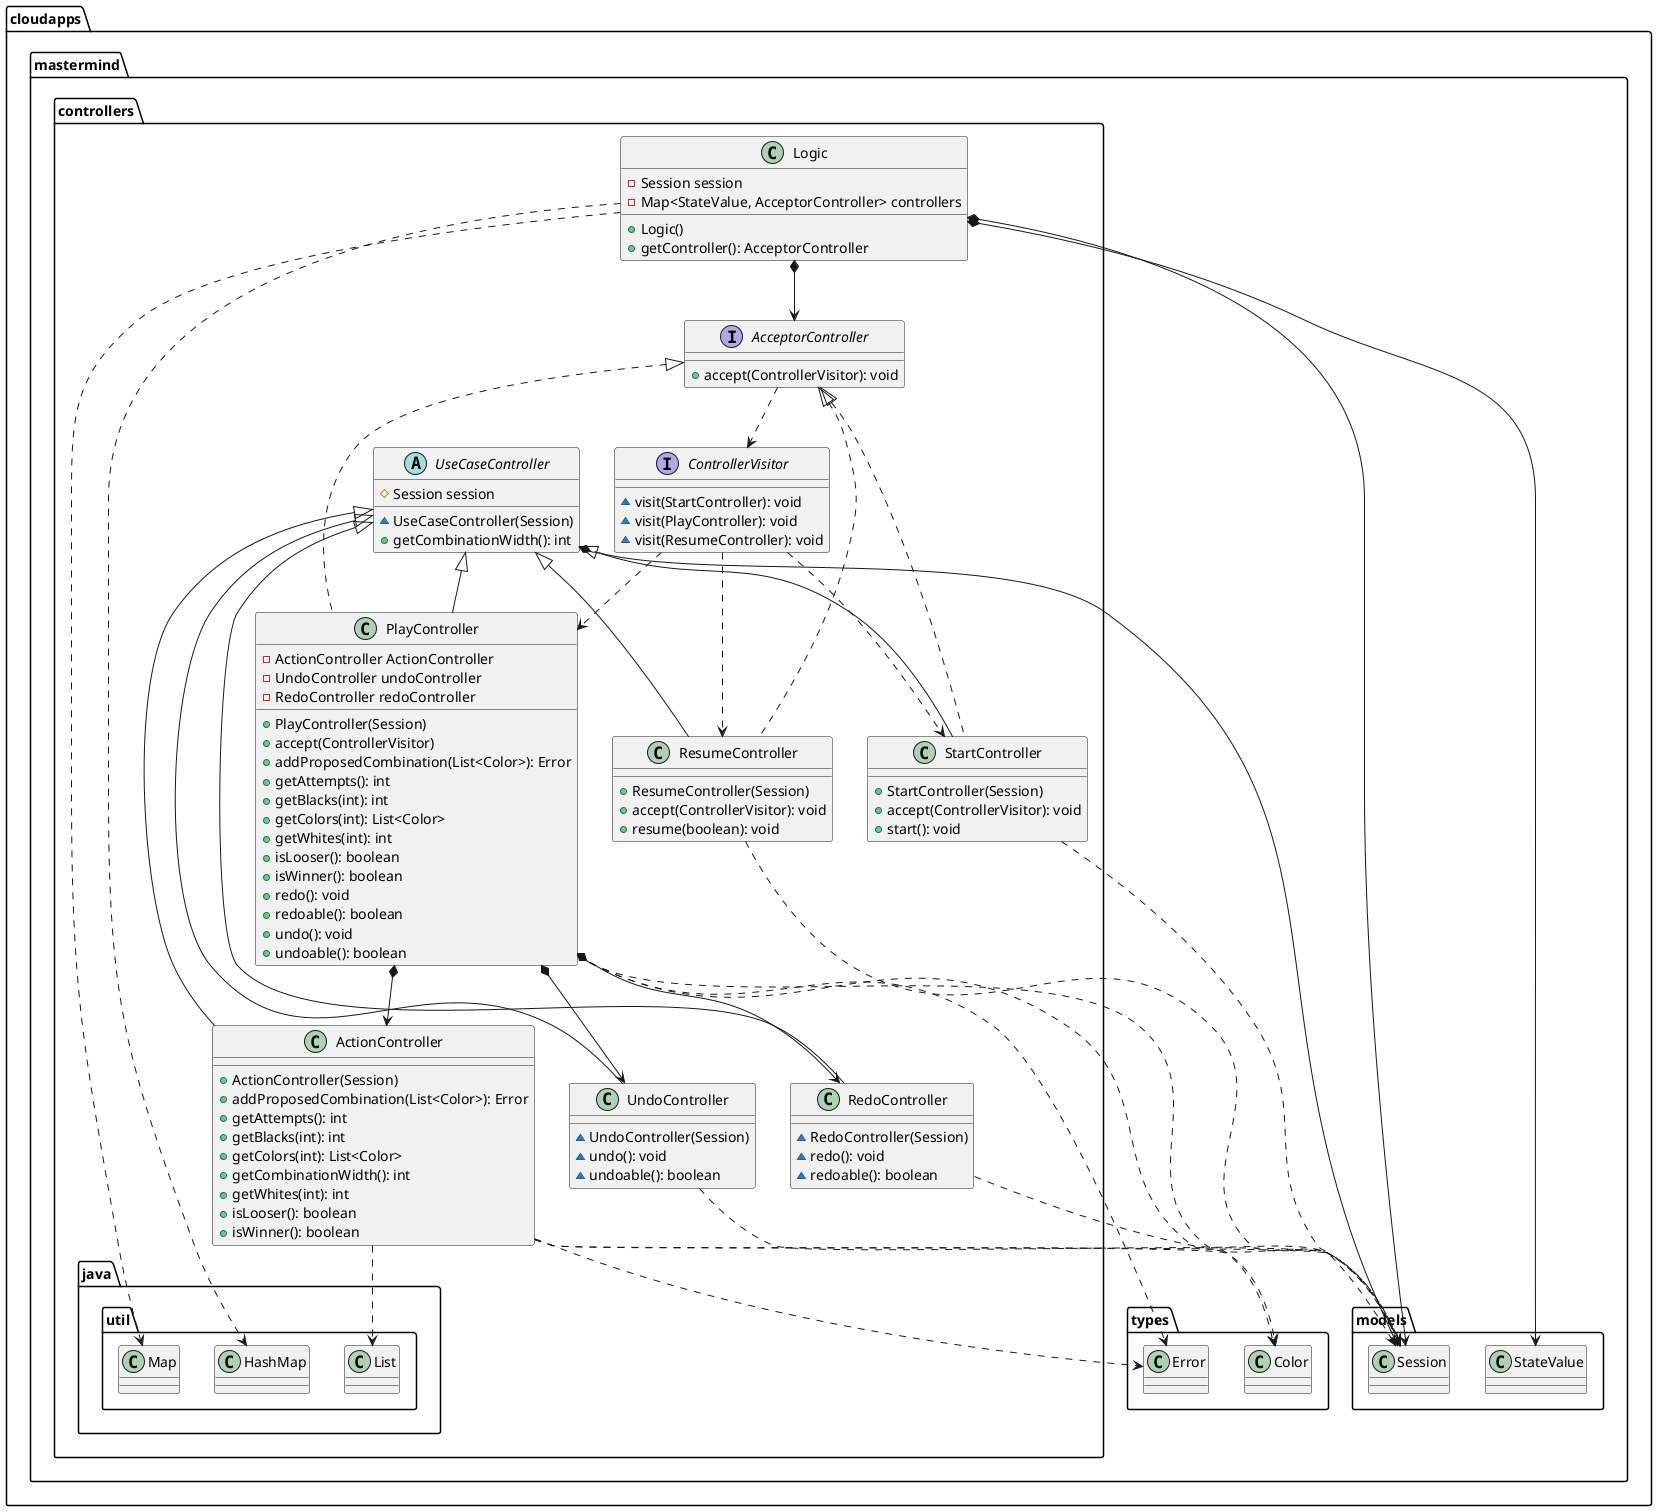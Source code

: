 @startuml Package **cloudapps.mastermind.controllers**

package "cloudapps.mastermind.controllers" {

  interface AcceptorController {
    +accept(ControllerVisitor): void
  }

  class ActionController extends UseCaseController {
    +ActionController(Session)
    +addProposedCombination(List<Color>): Error
    +getAttempts(): int
    +getBlacks(int): int
    +getColors(int): List<Color>
    +getCombinationWidth(): int
    +getWhites(int): int
    +isLooser(): boolean
    +isWinner(): boolean
  }

  interface ControllerVisitor {
      ~visit(StartController): void
      ~visit(PlayController): void
      ~visit(ResumeController): void
  }

  class Logic {
    -Session session
    -Map<StateValue, AcceptorController> controllers
    +Logic()
    +getController(): AcceptorController
  }

  class PlayController extends UseCaseController implements AcceptorController {
    -ActionController ActionController
    -UndoController undoController
    -RedoController redoController
    +PlayController(Session)
    +accept(ControllerVisitor)
    +addProposedCombination(List<Color>): Error
    +getAttempts(): int
    +getBlacks(int): int
    +getColors(int): List<Color>
    +getWhites(int): int
    +isLooser(): boolean
    +isWinner(): boolean
    +redo(): void
    +redoable(): boolean
    +undo(): void
    +undoable(): boolean
  }

  class RedoController extends UseCaseController {
    ~RedoController(Session)
    ~redo(): void
    ~redoable(): boolean
  }

  class ResumeController extends UseCaseController implements AcceptorController {
    +ResumeController(Session)
    +accept(ControllerVisitor): void
    +resume(boolean): void
  }

  class StartController extends UseCaseController implements AcceptorController {
    +StartController(Session)
    +accept(ControllerVisitor): void
    +start(): void
  }

  class UndoController extends UseCaseController {
    ~UndoController(Session)
    ~undo(): void
    ~undoable(): boolean
  }

  abstract UseCaseController {
     #Session session
     ~UseCaseController(Session)
     +getCombinationWidth(): int
  }

  AcceptorController ..> ControllerVisitor
  
  ActionController ..> java.util.List
  ActionController ..> cloudapps.mastermind.models.Session
  ActionController ..> cloudapps.mastermind.types.Color
  ActionController ..> cloudapps.mastermind.types.Error
  
  ControllerVisitor ..> StartController
  ControllerVisitor ..> PlayController
  ControllerVisitor ..> ResumeController
  
  Logic ..> java.util.HashMap
  Logic ..> java.util.Map
  Logic *--> cloudapps.mastermind.models.Session
  Logic *--> cloudapps.mastermind.models.StateValue
  Logic *--> AcceptorController

  PlayController *--> ActionController
  PlayController *--> UndoController
  PlayController *--> RedoController
  PlayController ..> cloudapps.mastermind.models.Session
  PlayController ..> cloudapps.mastermind.types.Color
  PlayController ..> cloudapps.mastermind.types.Error

  RedoController ..> cloudapps.mastermind.models.Session

  ResumeController ..> cloudapps.mastermind.models.Session
  
  StartController ..> cloudapps.mastermind.models.Session

  UndoController ..> cloudapps.mastermind.models.Session

  UseCaseController *--> cloudapps.mastermind.models.Session

}

@enduml
